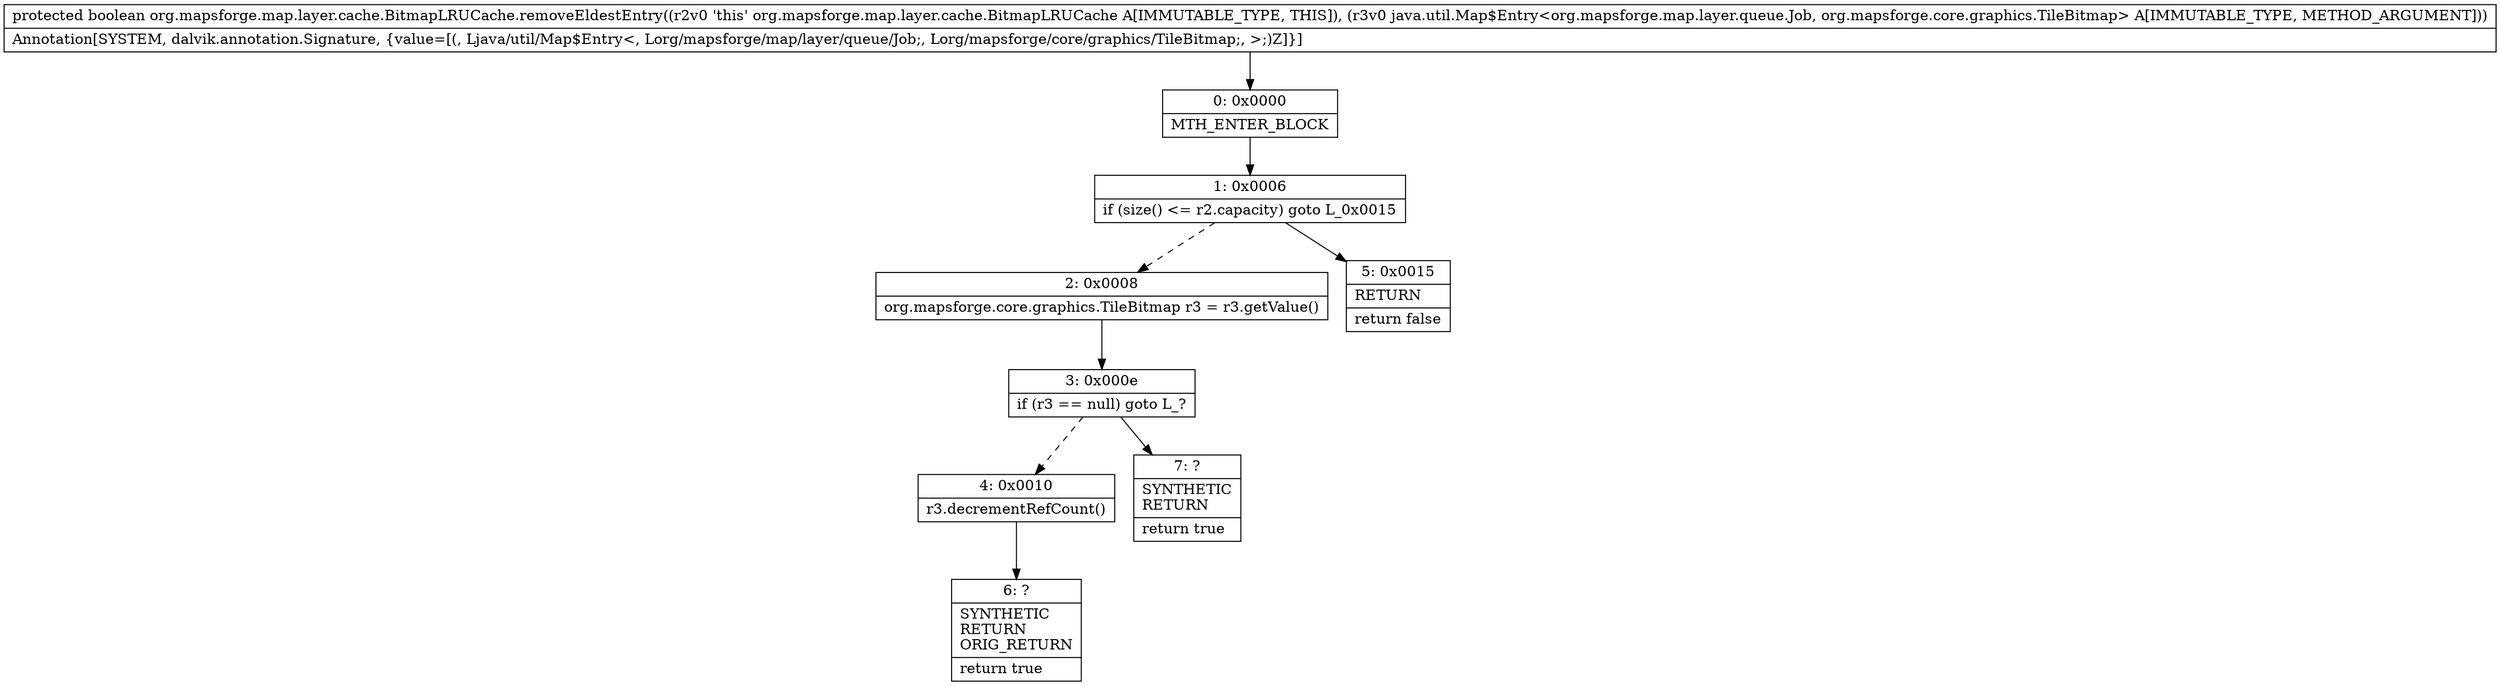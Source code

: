 digraph "CFG fororg.mapsforge.map.layer.cache.BitmapLRUCache.removeEldestEntry(Ljava\/util\/Map$Entry;)Z" {
Node_0 [shape=record,label="{0\:\ 0x0000|MTH_ENTER_BLOCK\l}"];
Node_1 [shape=record,label="{1\:\ 0x0006|if (size() \<= r2.capacity) goto L_0x0015\l}"];
Node_2 [shape=record,label="{2\:\ 0x0008|org.mapsforge.core.graphics.TileBitmap r3 = r3.getValue()\l}"];
Node_3 [shape=record,label="{3\:\ 0x000e|if (r3 == null) goto L_?\l}"];
Node_4 [shape=record,label="{4\:\ 0x0010|r3.decrementRefCount()\l}"];
Node_5 [shape=record,label="{5\:\ 0x0015|RETURN\l|return false\l}"];
Node_6 [shape=record,label="{6\:\ ?|SYNTHETIC\lRETURN\lORIG_RETURN\l|return true\l}"];
Node_7 [shape=record,label="{7\:\ ?|SYNTHETIC\lRETURN\l|return true\l}"];
MethodNode[shape=record,label="{protected boolean org.mapsforge.map.layer.cache.BitmapLRUCache.removeEldestEntry((r2v0 'this' org.mapsforge.map.layer.cache.BitmapLRUCache A[IMMUTABLE_TYPE, THIS]), (r3v0 java.util.Map$Entry\<org.mapsforge.map.layer.queue.Job, org.mapsforge.core.graphics.TileBitmap\> A[IMMUTABLE_TYPE, METHOD_ARGUMENT]))  | Annotation[SYSTEM, dalvik.annotation.Signature, \{value=[(, Ljava\/util\/Map$Entry\<, Lorg\/mapsforge\/map\/layer\/queue\/Job;, Lorg\/mapsforge\/core\/graphics\/TileBitmap;, \>;)Z]\}]\l}"];
MethodNode -> Node_0;
Node_0 -> Node_1;
Node_1 -> Node_2[style=dashed];
Node_1 -> Node_5;
Node_2 -> Node_3;
Node_3 -> Node_4[style=dashed];
Node_3 -> Node_7;
Node_4 -> Node_6;
}

